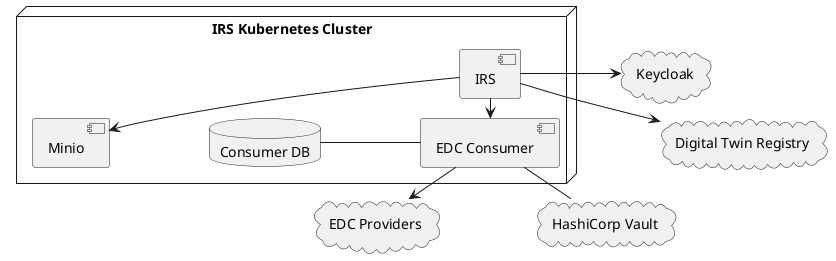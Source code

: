 @startuml
skinparam monochrome true
skinparam shadowing false
skinparam nodesep 100
skinparam ranksep 20

cloud "Digital Twin Registry" as dtr
cloud "EDC Providers" as providers
cloud Keycloak
cloud "HashiCorp Vault" as vault

node "IRS Kubernetes Cluster" as k8s {

    component IRS
    component Minio
    component "EDC Consumer" as consumer
    database "Consumer DB" as cdb

    IRS --> Minio
    IRS --> consumer
    cdb - consumer

}

IRS -> Keycloak
IRS --> dtr
consumer --> providers
consumer -- vault

@enduml